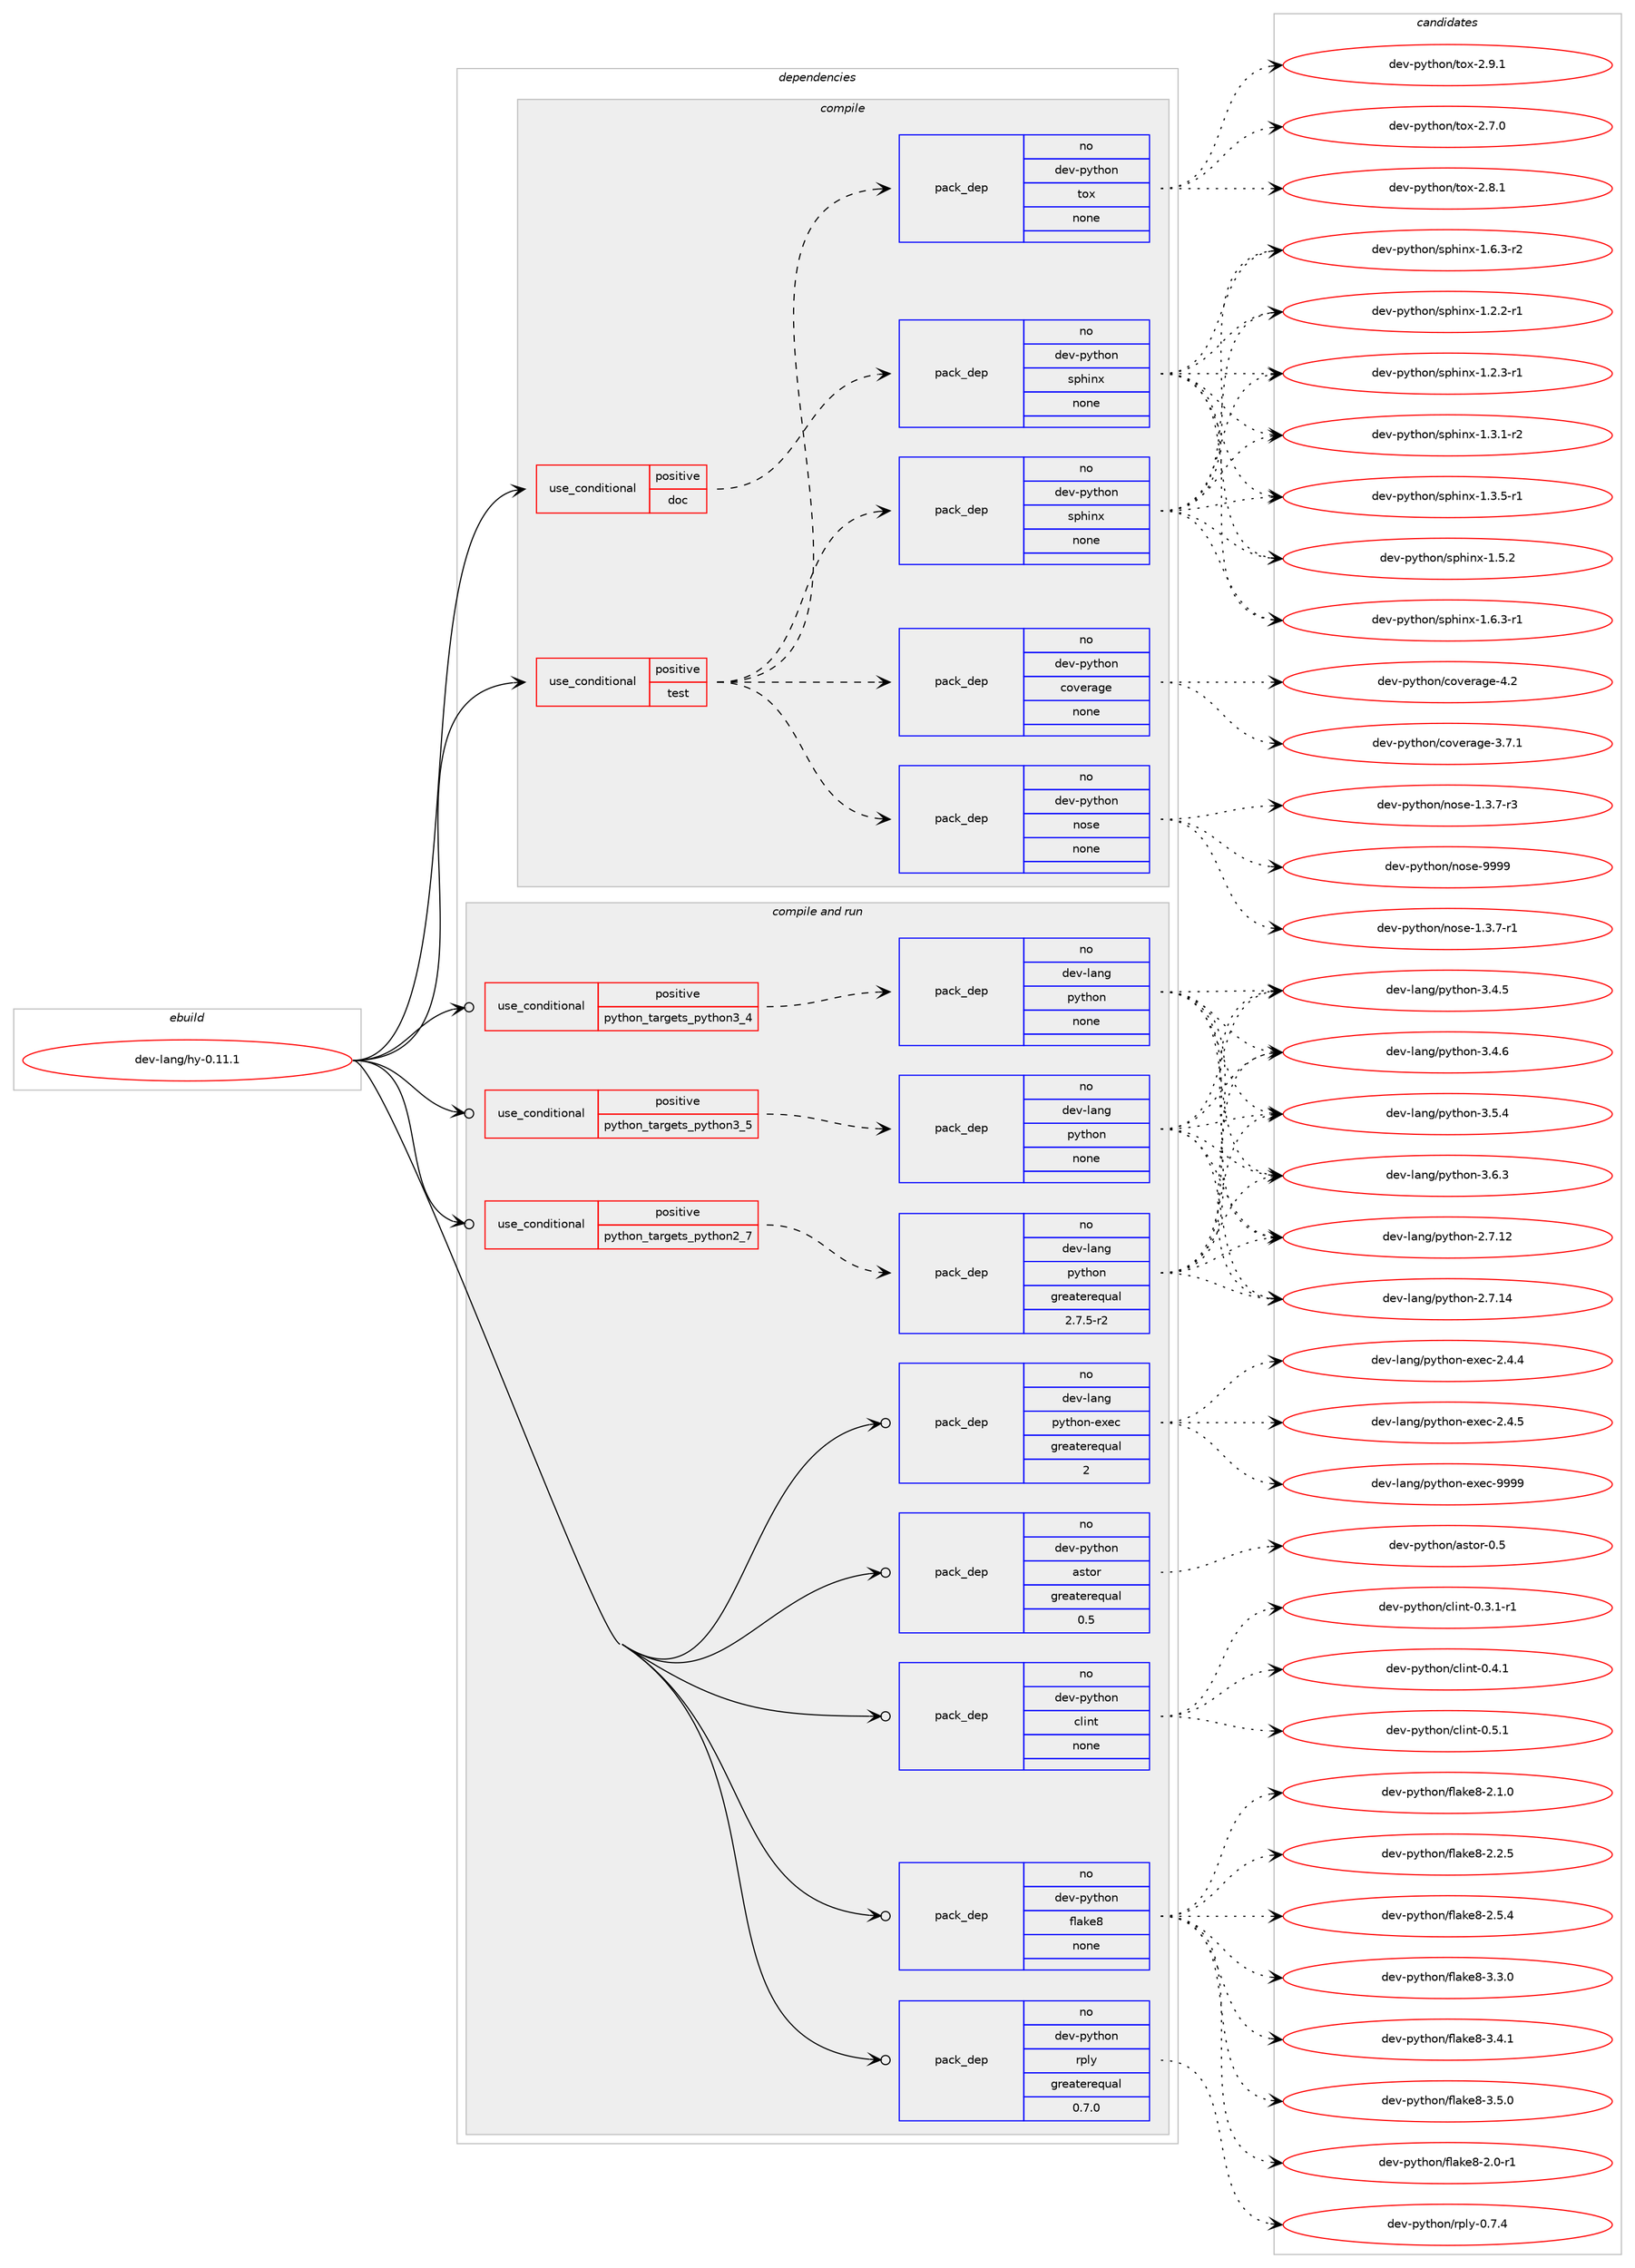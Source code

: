 digraph prolog {

# *************
# Graph options
# *************

newrank=true;
concentrate=true;
compound=true;
graph [rankdir=LR,fontname=Helvetica,fontsize=10,ranksep=1.5];#, ranksep=2.5, nodesep=0.2];
edge  [arrowhead=vee];
node  [fontname=Helvetica,fontsize=10];

# **********
# The ebuild
# **********

subgraph cluster_leftcol {
color=gray;
rank=same;
label=<<i>ebuild</i>>;
id [label="dev-lang/hy-0.11.1", color=red, width=4, href="../dev-lang/hy-0.11.1.svg"];
}

# ****************
# The dependencies
# ****************

subgraph cluster_midcol {
color=gray;
label=<<i>dependencies</i>>;
subgraph cluster_compile {
fillcolor="#eeeeee";
style=filled;
label=<<i>compile</i>>;
subgraph cond22930 {
dependency106916 [label=<<TABLE BORDER="0" CELLBORDER="1" CELLSPACING="0" CELLPADDING="4"><TR><TD ROWSPAN="3" CELLPADDING="10">use_conditional</TD></TR><TR><TD>positive</TD></TR><TR><TD>doc</TD></TR></TABLE>>, shape=none, color=red];
subgraph pack80923 {
dependency106917 [label=<<TABLE BORDER="0" CELLBORDER="1" CELLSPACING="0" CELLPADDING="4" WIDTH="220"><TR><TD ROWSPAN="6" CELLPADDING="30">pack_dep</TD></TR><TR><TD WIDTH="110">no</TD></TR><TR><TD>dev-python</TD></TR><TR><TD>sphinx</TD></TR><TR><TD>none</TD></TR><TR><TD></TD></TR></TABLE>>, shape=none, color=blue];
}
dependency106916:e -> dependency106917:w [weight=20,style="dashed",arrowhead="vee"];
}
id:e -> dependency106916:w [weight=20,style="solid",arrowhead="vee"];
subgraph cond22931 {
dependency106918 [label=<<TABLE BORDER="0" CELLBORDER="1" CELLSPACING="0" CELLPADDING="4"><TR><TD ROWSPAN="3" CELLPADDING="10">use_conditional</TD></TR><TR><TD>positive</TD></TR><TR><TD>test</TD></TR></TABLE>>, shape=none, color=red];
subgraph pack80924 {
dependency106919 [label=<<TABLE BORDER="0" CELLBORDER="1" CELLSPACING="0" CELLPADDING="4" WIDTH="220"><TR><TD ROWSPAN="6" CELLPADDING="30">pack_dep</TD></TR><TR><TD WIDTH="110">no</TD></TR><TR><TD>dev-python</TD></TR><TR><TD>tox</TD></TR><TR><TD>none</TD></TR><TR><TD></TD></TR></TABLE>>, shape=none, color=blue];
}
dependency106918:e -> dependency106919:w [weight=20,style="dashed",arrowhead="vee"];
subgraph pack80925 {
dependency106920 [label=<<TABLE BORDER="0" CELLBORDER="1" CELLSPACING="0" CELLPADDING="4" WIDTH="220"><TR><TD ROWSPAN="6" CELLPADDING="30">pack_dep</TD></TR><TR><TD WIDTH="110">no</TD></TR><TR><TD>dev-python</TD></TR><TR><TD>nose</TD></TR><TR><TD>none</TD></TR><TR><TD></TD></TR></TABLE>>, shape=none, color=blue];
}
dependency106918:e -> dependency106920:w [weight=20,style="dashed",arrowhead="vee"];
subgraph pack80926 {
dependency106921 [label=<<TABLE BORDER="0" CELLBORDER="1" CELLSPACING="0" CELLPADDING="4" WIDTH="220"><TR><TD ROWSPAN="6" CELLPADDING="30">pack_dep</TD></TR><TR><TD WIDTH="110">no</TD></TR><TR><TD>dev-python</TD></TR><TR><TD>sphinx</TD></TR><TR><TD>none</TD></TR><TR><TD></TD></TR></TABLE>>, shape=none, color=blue];
}
dependency106918:e -> dependency106921:w [weight=20,style="dashed",arrowhead="vee"];
subgraph pack80927 {
dependency106922 [label=<<TABLE BORDER="0" CELLBORDER="1" CELLSPACING="0" CELLPADDING="4" WIDTH="220"><TR><TD ROWSPAN="6" CELLPADDING="30">pack_dep</TD></TR><TR><TD WIDTH="110">no</TD></TR><TR><TD>dev-python</TD></TR><TR><TD>coverage</TD></TR><TR><TD>none</TD></TR><TR><TD></TD></TR></TABLE>>, shape=none, color=blue];
}
dependency106918:e -> dependency106922:w [weight=20,style="dashed",arrowhead="vee"];
}
id:e -> dependency106918:w [weight=20,style="solid",arrowhead="vee"];
}
subgraph cluster_compileandrun {
fillcolor="#eeeeee";
style=filled;
label=<<i>compile and run</i>>;
subgraph cond22932 {
dependency106923 [label=<<TABLE BORDER="0" CELLBORDER="1" CELLSPACING="0" CELLPADDING="4"><TR><TD ROWSPAN="3" CELLPADDING="10">use_conditional</TD></TR><TR><TD>positive</TD></TR><TR><TD>python_targets_python2_7</TD></TR></TABLE>>, shape=none, color=red];
subgraph pack80928 {
dependency106924 [label=<<TABLE BORDER="0" CELLBORDER="1" CELLSPACING="0" CELLPADDING="4" WIDTH="220"><TR><TD ROWSPAN="6" CELLPADDING="30">pack_dep</TD></TR><TR><TD WIDTH="110">no</TD></TR><TR><TD>dev-lang</TD></TR><TR><TD>python</TD></TR><TR><TD>greaterequal</TD></TR><TR><TD>2.7.5-r2</TD></TR></TABLE>>, shape=none, color=blue];
}
dependency106923:e -> dependency106924:w [weight=20,style="dashed",arrowhead="vee"];
}
id:e -> dependency106923:w [weight=20,style="solid",arrowhead="odotvee"];
subgraph cond22933 {
dependency106925 [label=<<TABLE BORDER="0" CELLBORDER="1" CELLSPACING="0" CELLPADDING="4"><TR><TD ROWSPAN="3" CELLPADDING="10">use_conditional</TD></TR><TR><TD>positive</TD></TR><TR><TD>python_targets_python3_4</TD></TR></TABLE>>, shape=none, color=red];
subgraph pack80929 {
dependency106926 [label=<<TABLE BORDER="0" CELLBORDER="1" CELLSPACING="0" CELLPADDING="4" WIDTH="220"><TR><TD ROWSPAN="6" CELLPADDING="30">pack_dep</TD></TR><TR><TD WIDTH="110">no</TD></TR><TR><TD>dev-lang</TD></TR><TR><TD>python</TD></TR><TR><TD>none</TD></TR><TR><TD></TD></TR></TABLE>>, shape=none, color=blue];
}
dependency106925:e -> dependency106926:w [weight=20,style="dashed",arrowhead="vee"];
}
id:e -> dependency106925:w [weight=20,style="solid",arrowhead="odotvee"];
subgraph cond22934 {
dependency106927 [label=<<TABLE BORDER="0" CELLBORDER="1" CELLSPACING="0" CELLPADDING="4"><TR><TD ROWSPAN="3" CELLPADDING="10">use_conditional</TD></TR><TR><TD>positive</TD></TR><TR><TD>python_targets_python3_5</TD></TR></TABLE>>, shape=none, color=red];
subgraph pack80930 {
dependency106928 [label=<<TABLE BORDER="0" CELLBORDER="1" CELLSPACING="0" CELLPADDING="4" WIDTH="220"><TR><TD ROWSPAN="6" CELLPADDING="30">pack_dep</TD></TR><TR><TD WIDTH="110">no</TD></TR><TR><TD>dev-lang</TD></TR><TR><TD>python</TD></TR><TR><TD>none</TD></TR><TR><TD></TD></TR></TABLE>>, shape=none, color=blue];
}
dependency106927:e -> dependency106928:w [weight=20,style="dashed",arrowhead="vee"];
}
id:e -> dependency106927:w [weight=20,style="solid",arrowhead="odotvee"];
subgraph pack80931 {
dependency106929 [label=<<TABLE BORDER="0" CELLBORDER="1" CELLSPACING="0" CELLPADDING="4" WIDTH="220"><TR><TD ROWSPAN="6" CELLPADDING="30">pack_dep</TD></TR><TR><TD WIDTH="110">no</TD></TR><TR><TD>dev-lang</TD></TR><TR><TD>python-exec</TD></TR><TR><TD>greaterequal</TD></TR><TR><TD>2</TD></TR></TABLE>>, shape=none, color=blue];
}
id:e -> dependency106929:w [weight=20,style="solid",arrowhead="odotvee"];
subgraph pack80932 {
dependency106930 [label=<<TABLE BORDER="0" CELLBORDER="1" CELLSPACING="0" CELLPADDING="4" WIDTH="220"><TR><TD ROWSPAN="6" CELLPADDING="30">pack_dep</TD></TR><TR><TD WIDTH="110">no</TD></TR><TR><TD>dev-python</TD></TR><TR><TD>astor</TD></TR><TR><TD>greaterequal</TD></TR><TR><TD>0.5</TD></TR></TABLE>>, shape=none, color=blue];
}
id:e -> dependency106930:w [weight=20,style="solid",arrowhead="odotvee"];
subgraph pack80933 {
dependency106931 [label=<<TABLE BORDER="0" CELLBORDER="1" CELLSPACING="0" CELLPADDING="4" WIDTH="220"><TR><TD ROWSPAN="6" CELLPADDING="30">pack_dep</TD></TR><TR><TD WIDTH="110">no</TD></TR><TR><TD>dev-python</TD></TR><TR><TD>clint</TD></TR><TR><TD>none</TD></TR><TR><TD></TD></TR></TABLE>>, shape=none, color=blue];
}
id:e -> dependency106931:w [weight=20,style="solid",arrowhead="odotvee"];
subgraph pack80934 {
dependency106932 [label=<<TABLE BORDER="0" CELLBORDER="1" CELLSPACING="0" CELLPADDING="4" WIDTH="220"><TR><TD ROWSPAN="6" CELLPADDING="30">pack_dep</TD></TR><TR><TD WIDTH="110">no</TD></TR><TR><TD>dev-python</TD></TR><TR><TD>flake8</TD></TR><TR><TD>none</TD></TR><TR><TD></TD></TR></TABLE>>, shape=none, color=blue];
}
id:e -> dependency106932:w [weight=20,style="solid",arrowhead="odotvee"];
subgraph pack80935 {
dependency106933 [label=<<TABLE BORDER="0" CELLBORDER="1" CELLSPACING="0" CELLPADDING="4" WIDTH="220"><TR><TD ROWSPAN="6" CELLPADDING="30">pack_dep</TD></TR><TR><TD WIDTH="110">no</TD></TR><TR><TD>dev-python</TD></TR><TR><TD>rply</TD></TR><TR><TD>greaterequal</TD></TR><TR><TD>0.7.0</TD></TR></TABLE>>, shape=none, color=blue];
}
id:e -> dependency106933:w [weight=20,style="solid",arrowhead="odotvee"];
}
subgraph cluster_run {
fillcolor="#eeeeee";
style=filled;
label=<<i>run</i>>;
}
}

# **************
# The candidates
# **************

subgraph cluster_choices {
rank=same;
color=gray;
label=<<i>candidates</i>>;

subgraph choice80923 {
color=black;
nodesep=1;
choice10010111845112121116104111110471151121041051101204549465046504511449 [label="dev-python/sphinx-1.2.2-r1", color=red, width=4,href="../dev-python/sphinx-1.2.2-r1.svg"];
choice10010111845112121116104111110471151121041051101204549465046514511449 [label="dev-python/sphinx-1.2.3-r1", color=red, width=4,href="../dev-python/sphinx-1.2.3-r1.svg"];
choice10010111845112121116104111110471151121041051101204549465146494511450 [label="dev-python/sphinx-1.3.1-r2", color=red, width=4,href="../dev-python/sphinx-1.3.1-r2.svg"];
choice10010111845112121116104111110471151121041051101204549465146534511449 [label="dev-python/sphinx-1.3.5-r1", color=red, width=4,href="../dev-python/sphinx-1.3.5-r1.svg"];
choice1001011184511212111610411111047115112104105110120454946534650 [label="dev-python/sphinx-1.5.2", color=red, width=4,href="../dev-python/sphinx-1.5.2.svg"];
choice10010111845112121116104111110471151121041051101204549465446514511449 [label="dev-python/sphinx-1.6.3-r1", color=red, width=4,href="../dev-python/sphinx-1.6.3-r1.svg"];
choice10010111845112121116104111110471151121041051101204549465446514511450 [label="dev-python/sphinx-1.6.3-r2", color=red, width=4,href="../dev-python/sphinx-1.6.3-r2.svg"];
dependency106917:e -> choice10010111845112121116104111110471151121041051101204549465046504511449:w [style=dotted,weight="100"];
dependency106917:e -> choice10010111845112121116104111110471151121041051101204549465046514511449:w [style=dotted,weight="100"];
dependency106917:e -> choice10010111845112121116104111110471151121041051101204549465146494511450:w [style=dotted,weight="100"];
dependency106917:e -> choice10010111845112121116104111110471151121041051101204549465146534511449:w [style=dotted,weight="100"];
dependency106917:e -> choice1001011184511212111610411111047115112104105110120454946534650:w [style=dotted,weight="100"];
dependency106917:e -> choice10010111845112121116104111110471151121041051101204549465446514511449:w [style=dotted,weight="100"];
dependency106917:e -> choice10010111845112121116104111110471151121041051101204549465446514511450:w [style=dotted,weight="100"];
}
subgraph choice80924 {
color=black;
nodesep=1;
choice1001011184511212111610411111047116111120455046554648 [label="dev-python/tox-2.7.0", color=red, width=4,href="../dev-python/tox-2.7.0.svg"];
choice1001011184511212111610411111047116111120455046564649 [label="dev-python/tox-2.8.1", color=red, width=4,href="../dev-python/tox-2.8.1.svg"];
choice1001011184511212111610411111047116111120455046574649 [label="dev-python/tox-2.9.1", color=red, width=4,href="../dev-python/tox-2.9.1.svg"];
dependency106919:e -> choice1001011184511212111610411111047116111120455046554648:w [style=dotted,weight="100"];
dependency106919:e -> choice1001011184511212111610411111047116111120455046564649:w [style=dotted,weight="100"];
dependency106919:e -> choice1001011184511212111610411111047116111120455046574649:w [style=dotted,weight="100"];
}
subgraph choice80925 {
color=black;
nodesep=1;
choice10010111845112121116104111110471101111151014549465146554511449 [label="dev-python/nose-1.3.7-r1", color=red, width=4,href="../dev-python/nose-1.3.7-r1.svg"];
choice10010111845112121116104111110471101111151014549465146554511451 [label="dev-python/nose-1.3.7-r3", color=red, width=4,href="../dev-python/nose-1.3.7-r3.svg"];
choice10010111845112121116104111110471101111151014557575757 [label="dev-python/nose-9999", color=red, width=4,href="../dev-python/nose-9999.svg"];
dependency106920:e -> choice10010111845112121116104111110471101111151014549465146554511449:w [style=dotted,weight="100"];
dependency106920:e -> choice10010111845112121116104111110471101111151014549465146554511451:w [style=dotted,weight="100"];
dependency106920:e -> choice10010111845112121116104111110471101111151014557575757:w [style=dotted,weight="100"];
}
subgraph choice80926 {
color=black;
nodesep=1;
choice10010111845112121116104111110471151121041051101204549465046504511449 [label="dev-python/sphinx-1.2.2-r1", color=red, width=4,href="../dev-python/sphinx-1.2.2-r1.svg"];
choice10010111845112121116104111110471151121041051101204549465046514511449 [label="dev-python/sphinx-1.2.3-r1", color=red, width=4,href="../dev-python/sphinx-1.2.3-r1.svg"];
choice10010111845112121116104111110471151121041051101204549465146494511450 [label="dev-python/sphinx-1.3.1-r2", color=red, width=4,href="../dev-python/sphinx-1.3.1-r2.svg"];
choice10010111845112121116104111110471151121041051101204549465146534511449 [label="dev-python/sphinx-1.3.5-r1", color=red, width=4,href="../dev-python/sphinx-1.3.5-r1.svg"];
choice1001011184511212111610411111047115112104105110120454946534650 [label="dev-python/sphinx-1.5.2", color=red, width=4,href="../dev-python/sphinx-1.5.2.svg"];
choice10010111845112121116104111110471151121041051101204549465446514511449 [label="dev-python/sphinx-1.6.3-r1", color=red, width=4,href="../dev-python/sphinx-1.6.3-r1.svg"];
choice10010111845112121116104111110471151121041051101204549465446514511450 [label="dev-python/sphinx-1.6.3-r2", color=red, width=4,href="../dev-python/sphinx-1.6.3-r2.svg"];
dependency106921:e -> choice10010111845112121116104111110471151121041051101204549465046504511449:w [style=dotted,weight="100"];
dependency106921:e -> choice10010111845112121116104111110471151121041051101204549465046514511449:w [style=dotted,weight="100"];
dependency106921:e -> choice10010111845112121116104111110471151121041051101204549465146494511450:w [style=dotted,weight="100"];
dependency106921:e -> choice10010111845112121116104111110471151121041051101204549465146534511449:w [style=dotted,weight="100"];
dependency106921:e -> choice1001011184511212111610411111047115112104105110120454946534650:w [style=dotted,weight="100"];
dependency106921:e -> choice10010111845112121116104111110471151121041051101204549465446514511449:w [style=dotted,weight="100"];
dependency106921:e -> choice10010111845112121116104111110471151121041051101204549465446514511450:w [style=dotted,weight="100"];
}
subgraph choice80927 {
color=black;
nodesep=1;
choice10010111845112121116104111110479911111810111497103101455146554649 [label="dev-python/coverage-3.7.1", color=red, width=4,href="../dev-python/coverage-3.7.1.svg"];
choice1001011184511212111610411111047991111181011149710310145524650 [label="dev-python/coverage-4.2", color=red, width=4,href="../dev-python/coverage-4.2.svg"];
dependency106922:e -> choice10010111845112121116104111110479911111810111497103101455146554649:w [style=dotted,weight="100"];
dependency106922:e -> choice1001011184511212111610411111047991111181011149710310145524650:w [style=dotted,weight="100"];
}
subgraph choice80928 {
color=black;
nodesep=1;
choice10010111845108971101034711212111610411111045504655464950 [label="dev-lang/python-2.7.12", color=red, width=4,href="../dev-lang/python-2.7.12.svg"];
choice10010111845108971101034711212111610411111045504655464952 [label="dev-lang/python-2.7.14", color=red, width=4,href="../dev-lang/python-2.7.14.svg"];
choice100101118451089711010347112121116104111110455146524653 [label="dev-lang/python-3.4.5", color=red, width=4,href="../dev-lang/python-3.4.5.svg"];
choice100101118451089711010347112121116104111110455146524654 [label="dev-lang/python-3.4.6", color=red, width=4,href="../dev-lang/python-3.4.6.svg"];
choice100101118451089711010347112121116104111110455146534652 [label="dev-lang/python-3.5.4", color=red, width=4,href="../dev-lang/python-3.5.4.svg"];
choice100101118451089711010347112121116104111110455146544651 [label="dev-lang/python-3.6.3", color=red, width=4,href="../dev-lang/python-3.6.3.svg"];
dependency106924:e -> choice10010111845108971101034711212111610411111045504655464950:w [style=dotted,weight="100"];
dependency106924:e -> choice10010111845108971101034711212111610411111045504655464952:w [style=dotted,weight="100"];
dependency106924:e -> choice100101118451089711010347112121116104111110455146524653:w [style=dotted,weight="100"];
dependency106924:e -> choice100101118451089711010347112121116104111110455146524654:w [style=dotted,weight="100"];
dependency106924:e -> choice100101118451089711010347112121116104111110455146534652:w [style=dotted,weight="100"];
dependency106924:e -> choice100101118451089711010347112121116104111110455146544651:w [style=dotted,weight="100"];
}
subgraph choice80929 {
color=black;
nodesep=1;
choice10010111845108971101034711212111610411111045504655464950 [label="dev-lang/python-2.7.12", color=red, width=4,href="../dev-lang/python-2.7.12.svg"];
choice10010111845108971101034711212111610411111045504655464952 [label="dev-lang/python-2.7.14", color=red, width=4,href="../dev-lang/python-2.7.14.svg"];
choice100101118451089711010347112121116104111110455146524653 [label="dev-lang/python-3.4.5", color=red, width=4,href="../dev-lang/python-3.4.5.svg"];
choice100101118451089711010347112121116104111110455146524654 [label="dev-lang/python-3.4.6", color=red, width=4,href="../dev-lang/python-3.4.6.svg"];
choice100101118451089711010347112121116104111110455146534652 [label="dev-lang/python-3.5.4", color=red, width=4,href="../dev-lang/python-3.5.4.svg"];
choice100101118451089711010347112121116104111110455146544651 [label="dev-lang/python-3.6.3", color=red, width=4,href="../dev-lang/python-3.6.3.svg"];
dependency106926:e -> choice10010111845108971101034711212111610411111045504655464950:w [style=dotted,weight="100"];
dependency106926:e -> choice10010111845108971101034711212111610411111045504655464952:w [style=dotted,weight="100"];
dependency106926:e -> choice100101118451089711010347112121116104111110455146524653:w [style=dotted,weight="100"];
dependency106926:e -> choice100101118451089711010347112121116104111110455146524654:w [style=dotted,weight="100"];
dependency106926:e -> choice100101118451089711010347112121116104111110455146534652:w [style=dotted,weight="100"];
dependency106926:e -> choice100101118451089711010347112121116104111110455146544651:w [style=dotted,weight="100"];
}
subgraph choice80930 {
color=black;
nodesep=1;
choice10010111845108971101034711212111610411111045504655464950 [label="dev-lang/python-2.7.12", color=red, width=4,href="../dev-lang/python-2.7.12.svg"];
choice10010111845108971101034711212111610411111045504655464952 [label="dev-lang/python-2.7.14", color=red, width=4,href="../dev-lang/python-2.7.14.svg"];
choice100101118451089711010347112121116104111110455146524653 [label="dev-lang/python-3.4.5", color=red, width=4,href="../dev-lang/python-3.4.5.svg"];
choice100101118451089711010347112121116104111110455146524654 [label="dev-lang/python-3.4.6", color=red, width=4,href="../dev-lang/python-3.4.6.svg"];
choice100101118451089711010347112121116104111110455146534652 [label="dev-lang/python-3.5.4", color=red, width=4,href="../dev-lang/python-3.5.4.svg"];
choice100101118451089711010347112121116104111110455146544651 [label="dev-lang/python-3.6.3", color=red, width=4,href="../dev-lang/python-3.6.3.svg"];
dependency106928:e -> choice10010111845108971101034711212111610411111045504655464950:w [style=dotted,weight="100"];
dependency106928:e -> choice10010111845108971101034711212111610411111045504655464952:w [style=dotted,weight="100"];
dependency106928:e -> choice100101118451089711010347112121116104111110455146524653:w [style=dotted,weight="100"];
dependency106928:e -> choice100101118451089711010347112121116104111110455146524654:w [style=dotted,weight="100"];
dependency106928:e -> choice100101118451089711010347112121116104111110455146534652:w [style=dotted,weight="100"];
dependency106928:e -> choice100101118451089711010347112121116104111110455146544651:w [style=dotted,weight="100"];
}
subgraph choice80931 {
color=black;
nodesep=1;
choice1001011184510897110103471121211161041111104510112010199455046524652 [label="dev-lang/python-exec-2.4.4", color=red, width=4,href="../dev-lang/python-exec-2.4.4.svg"];
choice1001011184510897110103471121211161041111104510112010199455046524653 [label="dev-lang/python-exec-2.4.5", color=red, width=4,href="../dev-lang/python-exec-2.4.5.svg"];
choice10010111845108971101034711212111610411111045101120101994557575757 [label="dev-lang/python-exec-9999", color=red, width=4,href="../dev-lang/python-exec-9999.svg"];
dependency106929:e -> choice1001011184510897110103471121211161041111104510112010199455046524652:w [style=dotted,weight="100"];
dependency106929:e -> choice1001011184510897110103471121211161041111104510112010199455046524653:w [style=dotted,weight="100"];
dependency106929:e -> choice10010111845108971101034711212111610411111045101120101994557575757:w [style=dotted,weight="100"];
}
subgraph choice80932 {
color=black;
nodesep=1;
choice10010111845112121116104111110479711511611111445484653 [label="dev-python/astor-0.5", color=red, width=4,href="../dev-python/astor-0.5.svg"];
dependency106930:e -> choice10010111845112121116104111110479711511611111445484653:w [style=dotted,weight="100"];
}
subgraph choice80933 {
color=black;
nodesep=1;
choice1001011184511212111610411111047991081051101164548465146494511449 [label="dev-python/clint-0.3.1-r1", color=red, width=4,href="../dev-python/clint-0.3.1-r1.svg"];
choice100101118451121211161041111104799108105110116454846524649 [label="dev-python/clint-0.4.1", color=red, width=4,href="../dev-python/clint-0.4.1.svg"];
choice100101118451121211161041111104799108105110116454846534649 [label="dev-python/clint-0.5.1", color=red, width=4,href="../dev-python/clint-0.5.1.svg"];
dependency106931:e -> choice1001011184511212111610411111047991081051101164548465146494511449:w [style=dotted,weight="100"];
dependency106931:e -> choice100101118451121211161041111104799108105110116454846524649:w [style=dotted,weight="100"];
dependency106931:e -> choice100101118451121211161041111104799108105110116454846534649:w [style=dotted,weight="100"];
}
subgraph choice80934 {
color=black;
nodesep=1;
choice10010111845112121116104111110471021089710710156455046484511449 [label="dev-python/flake8-2.0-r1", color=red, width=4,href="../dev-python/flake8-2.0-r1.svg"];
choice10010111845112121116104111110471021089710710156455046494648 [label="dev-python/flake8-2.1.0", color=red, width=4,href="../dev-python/flake8-2.1.0.svg"];
choice10010111845112121116104111110471021089710710156455046504653 [label="dev-python/flake8-2.2.5", color=red, width=4,href="../dev-python/flake8-2.2.5.svg"];
choice10010111845112121116104111110471021089710710156455046534652 [label="dev-python/flake8-2.5.4", color=red, width=4,href="../dev-python/flake8-2.5.4.svg"];
choice10010111845112121116104111110471021089710710156455146514648 [label="dev-python/flake8-3.3.0", color=red, width=4,href="../dev-python/flake8-3.3.0.svg"];
choice10010111845112121116104111110471021089710710156455146524649 [label="dev-python/flake8-3.4.1", color=red, width=4,href="../dev-python/flake8-3.4.1.svg"];
choice10010111845112121116104111110471021089710710156455146534648 [label="dev-python/flake8-3.5.0", color=red, width=4,href="../dev-python/flake8-3.5.0.svg"];
dependency106932:e -> choice10010111845112121116104111110471021089710710156455046484511449:w [style=dotted,weight="100"];
dependency106932:e -> choice10010111845112121116104111110471021089710710156455046494648:w [style=dotted,weight="100"];
dependency106932:e -> choice10010111845112121116104111110471021089710710156455046504653:w [style=dotted,weight="100"];
dependency106932:e -> choice10010111845112121116104111110471021089710710156455046534652:w [style=dotted,weight="100"];
dependency106932:e -> choice10010111845112121116104111110471021089710710156455146514648:w [style=dotted,weight="100"];
dependency106932:e -> choice10010111845112121116104111110471021089710710156455146524649:w [style=dotted,weight="100"];
dependency106932:e -> choice10010111845112121116104111110471021089710710156455146534648:w [style=dotted,weight="100"];
}
subgraph choice80935 {
color=black;
nodesep=1;
choice1001011184511212111610411111047114112108121454846554652 [label="dev-python/rply-0.7.4", color=red, width=4,href="../dev-python/rply-0.7.4.svg"];
dependency106933:e -> choice1001011184511212111610411111047114112108121454846554652:w [style=dotted,weight="100"];
}
}

}
